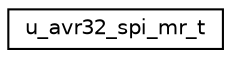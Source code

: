 digraph "Graphical Class Hierarchy"
{
  edge [fontname="Helvetica",fontsize="10",labelfontname="Helvetica",labelfontsize="10"];
  node [fontname="Helvetica",fontsize="10",shape=record];
  rankdir="LR";
  Node1 [label="u_avr32_spi_mr_t",height=0.2,width=0.4,color="black", fillcolor="white", style="filled",URL="$unionu__avr32__spi__mr__t.html"];
}
